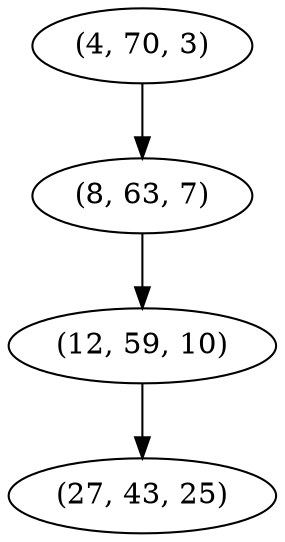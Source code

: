 digraph tree {
    "(4, 70, 3)";
    "(8, 63, 7)";
    "(12, 59, 10)";
    "(27, 43, 25)";
    "(4, 70, 3)" -> "(8, 63, 7)";
    "(8, 63, 7)" -> "(12, 59, 10)";
    "(12, 59, 10)" -> "(27, 43, 25)";
}
